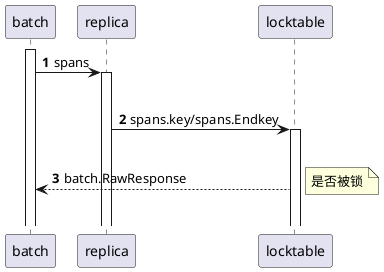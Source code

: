 @startuml
autonumber

activate batch
batch -> replica: spans
|||
activate replica
replica -> locktable:spans.key/spans.Endkey
|||
activate locktable
locktable --> batch :batch.RawResponse
|||
note right:是否被锁
@enduml